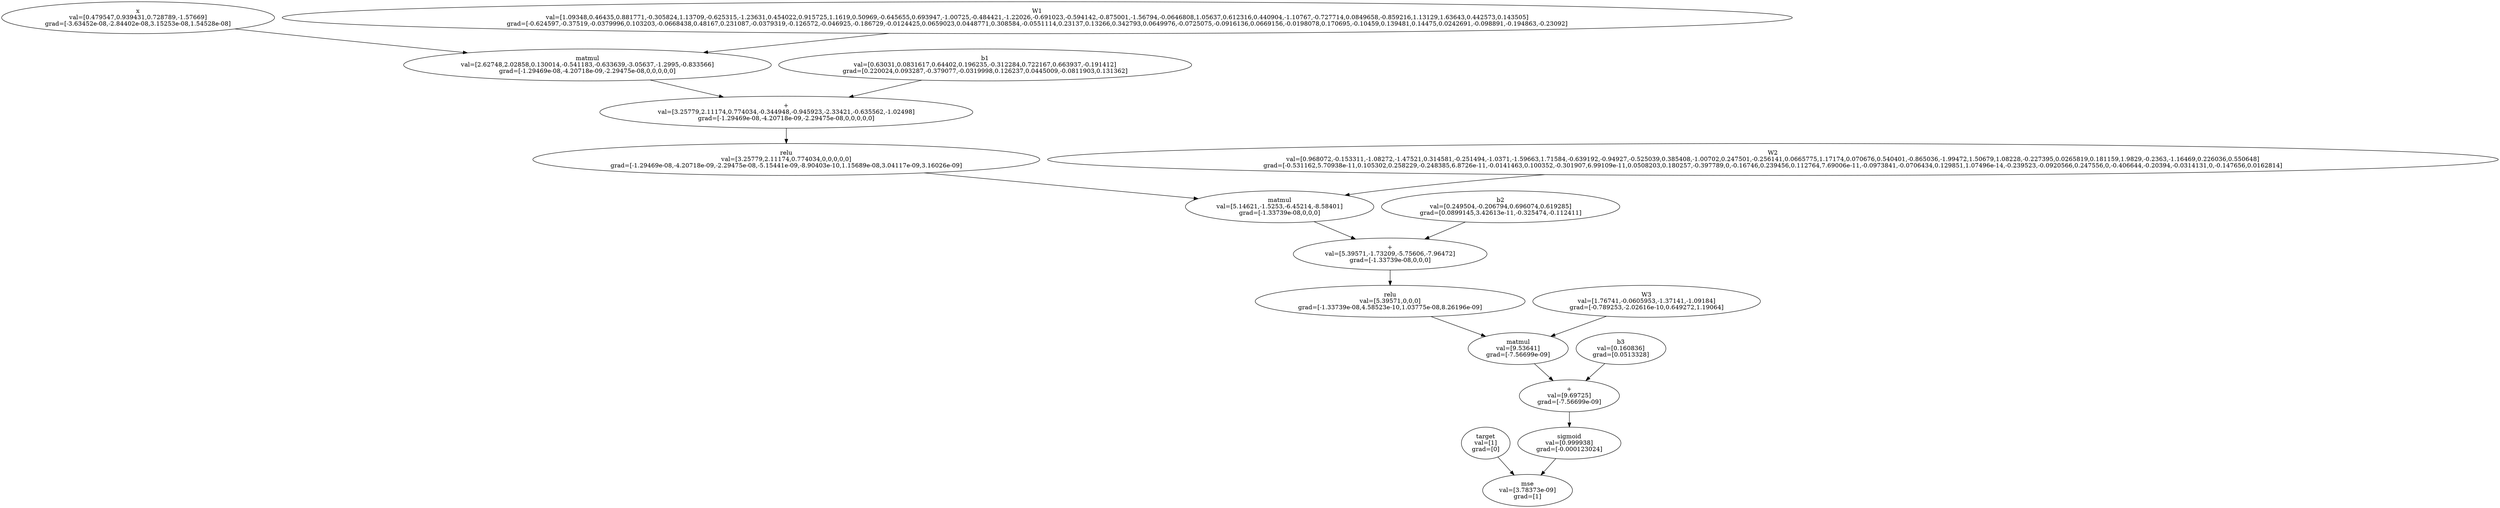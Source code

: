 digraph ComputationalGraph {
  node2401010 [label="target\nval=[1]\ngrad=[0]"];
  node2401000 [label="x\nval=[0.479547,0.939431,0.728789,-1.57669]\ngrad=[-3.63452e-08,-2.84402e-08,3.15253e-08,1.54528e-08]"];
  node1201006 [label="W1\nval=[1.09348,0.46435,0.881771,-0.305824,1.13709,-0.625315,-1.23631,0.454022,0.915725,1.1619,0.50969,-0.645655,0.693947,-1.00725,-0.484421,-1.22026,-0.691023,-0.594142,-0.875001,-1.56794,-0.0646808,1.05637,0.612316,0.440904,-1.10767,-0.727714,0.0849658,-0.859216,1.13129,1.63643,0.442573,0.143505]\ngrad=[-0.624597,-0.37519,-0.0379996,0.103203,-0.0668438,0.48167,0.231087,-0.0379319,-0.126572,-0.046925,-0.186729,-0.0124425,0.0659023,0.0448771,0.308584,-0.0551114,0.23137,0.13266,0.342793,0.0649976,-0.0725075,-0.0916136,0.0669156,-0.0198078,0.170695,-0.10459,0.139481,0.14475,0.0242691,-0.098891,-0.194863,-0.23092]"];
  node2401001 [label="matmul\nval=[2.62748,2.02858,0.130014,-0.541183,-0.633639,-3.05637,-1.2995,-0.833566]\ngrad=[-1.29469e-08,-4.20718e-09,-2.29475e-08,0,0,0,0,0]"];
  node2401000 -> node2401001;
  node1201006 -> node2401001;
  node1201007 [label="b1\nval=[0.63031,0.0831617,0.64402,0.196235,-0.312284,0.722167,0.663937,-0.191412]\ngrad=[0.220024,0.093287,-0.379077,-0.0319998,0.126237,0.0445009,-0.0811903,0.131362]"];
  node2401002 [label="+\nval=[3.25779,2.11174,0.774034,-0.344948,-0.945923,-2.33421,-0.635562,-1.02498]\ngrad=[-1.29469e-08,-4.20718e-09,-2.29475e-08,0,0,0,0,0]"];
  node2401001 -> node2401002;
  node1201007 -> node2401002;
  node2401003 [label="relu\nval=[3.25779,2.11174,0.774034,0,0,0,0,0]\ngrad=[-1.29469e-08,-4.20718e-09,-2.29475e-08,-5.15441e-09,-8.90403e-10,1.15689e-08,3.04117e-09,3.16026e-09]"];
  node2401002 -> node2401003;
  node1201008 [label="W2\nval=[0.968072,-0.153311,-1.08272,-1.47521,0.314581,-0.251494,-1.0371,-1.59663,1.71584,-0.639192,-0.94927,-0.525039,0.385408,-1.00702,0.247501,-0.256141,0.0665775,1.17174,0.070676,0.540401,-0.865036,-1.99472,1.50679,1.08228,-0.227395,0.0265819,0.181159,1.9829,-0.2363,-1.16469,0.226036,0.550648]\ngrad=[-0.531162,5.70938e-11,0.105302,0.258229,-0.248385,6.8726e-11,-0.0141463,0.100352,-0.301907,6.99109e-11,0.0508203,0.180257,-0.397789,0,-0.16746,0.239456,0.112764,7.69006e-11,-0.0973841,-0.0706434,0.129851,1.07496e-14,-0.239523,-0.0920566,0.247556,0,-0.406644,-0.20394,-0.0314131,0,-0.147656,0.0162814]"];
  node2401004 [label="matmul\nval=[5.14621,-1.5253,-6.45214,-8.58401]\ngrad=[-1.33739e-08,0,0,0]"];
  node2401003 -> node2401004;
  node1201008 -> node2401004;
  node1201009 [label="b2\nval=[0.249504,-0.206794,0.696074,0.619285]\ngrad=[0.0899145,3.42613e-11,-0.325474,-0.112411]"];
  node2401005 [label="+\nval=[5.39571,-1.73209,-5.75606,-7.96472]\ngrad=[-1.33739e-08,0,0,0]"];
  node2401004 -> node2401005;
  node1201009 -> node2401005;
  node2401006 [label="relu\nval=[5.39571,0,0,0]\ngrad=[-1.33739e-08,4.58523e-10,1.03775e-08,8.26196e-09]"];
  node2401005 -> node2401006;
  node1201010 [label="W3\nval=[1.76741,-0.0605953,-1.37141,-1.09184]\ngrad=[-0.789253,-2.02616e-10,0.649272,1.19064]"];
  node2401007 [label="matmul\nval=[9.53641]\ngrad=[-7.56699e-09]"];
  node2401006 -> node2401007;
  node1201010 -> node2401007;
  node1201011 [label="b3\nval=[0.160836]\ngrad=[0.0513328]"];
  node2401008 [label="+\nval=[9.69725]\ngrad=[-7.56699e-09]"];
  node2401007 -> node2401008;
  node1201011 -> node2401008;
  node2401009 [label="sigmoid\nval=[0.999938]\ngrad=[-0.000123024]"];
  node2401008 -> node2401009;
  node2401011 [label="mse\nval=[3.78373e-09]\ngrad=[1]"];
  node2401010 -> node2401011;
  node2401009 -> node2401011;
}
